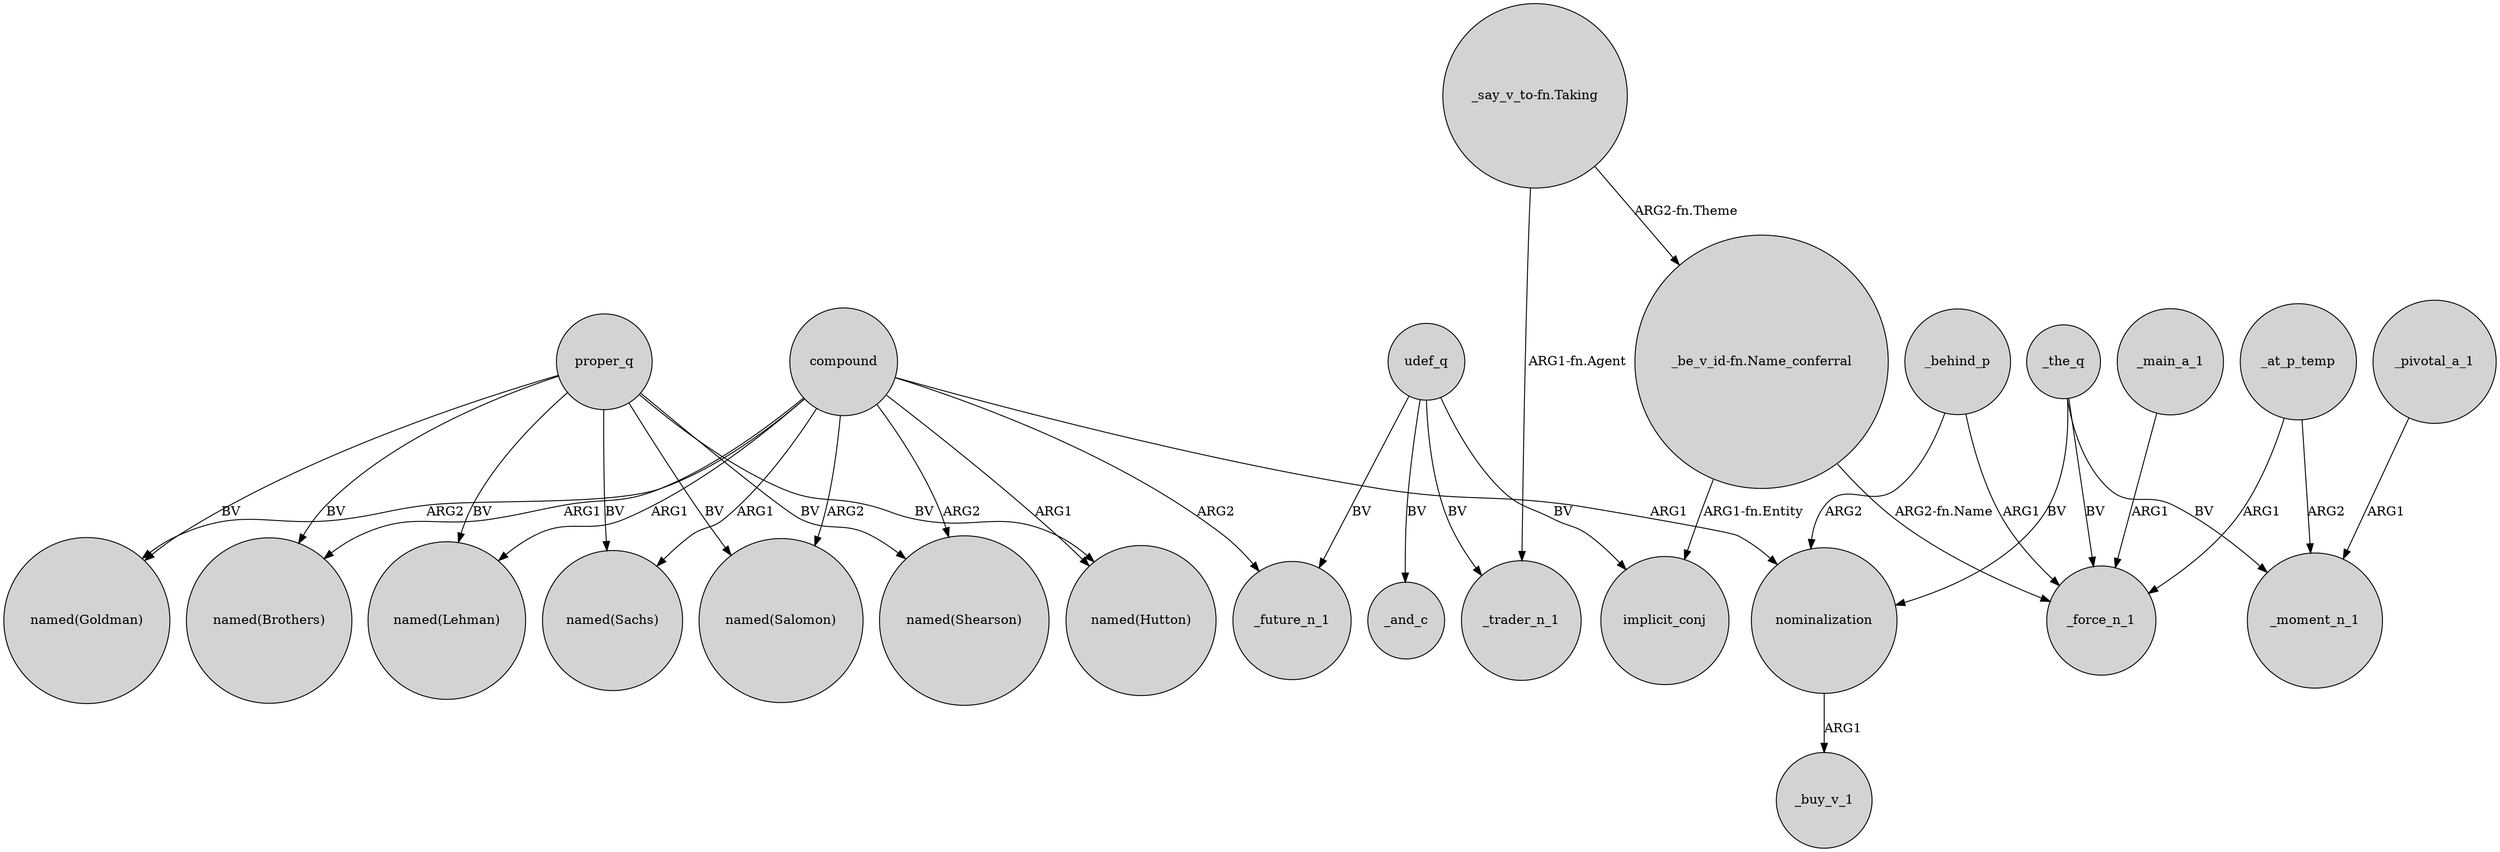 digraph {
	node [shape=circle style=filled]
	nominalization -> _buy_v_1 [label=ARG1]
	compound -> "named(Hutton)" [label=ARG1]
	compound -> "named(Goldman)" [label=ARG2]
	_the_q -> nominalization [label=BV]
	"_say_v_to-fn.Taking" -> "_be_v_id-fn.Name_conferral" [label="ARG2-fn.Theme"]
	compound -> "named(Shearson)" [label=ARG2]
	proper_q -> "named(Sachs)" [label=BV]
	compound -> "named(Sachs)" [label=ARG1]
	compound -> "named(Salomon)" [label=ARG2]
	_behind_p -> nominalization [label=ARG2]
	compound -> _future_n_1 [label=ARG2]
	proper_q -> "named(Hutton)" [label=BV]
	proper_q -> "named(Goldman)" [label=BV]
	"_be_v_id-fn.Name_conferral" -> _force_n_1 [label="ARG2-fn.Name"]
	udef_q -> _future_n_1 [label=BV]
	udef_q -> _and_c [label=BV]
	proper_q -> "named(Shearson)" [label=BV]
	_main_a_1 -> _force_n_1 [label=ARG1]
	compound -> nominalization [label=ARG1]
	udef_q -> _trader_n_1 [label=BV]
	_at_p_temp -> _force_n_1 [label=ARG1]
	compound -> "named(Brothers)" [label=ARG1]
	"_be_v_id-fn.Name_conferral" -> implicit_conj [label="ARG1-fn.Entity"]
	proper_q -> "named(Brothers)" [label=BV]
	proper_q -> "named(Salomon)" [label=BV]
	_at_p_temp -> _moment_n_1 [label=ARG2]
	_the_q -> _force_n_1 [label=BV]
	proper_q -> "named(Lehman)" [label=BV]
	_behind_p -> _force_n_1 [label=ARG1]
	"_say_v_to-fn.Taking" -> _trader_n_1 [label="ARG1-fn.Agent"]
	udef_q -> implicit_conj [label=BV]
	_the_q -> _moment_n_1 [label=BV]
	_pivotal_a_1 -> _moment_n_1 [label=ARG1]
	compound -> "named(Lehman)" [label=ARG1]
}
